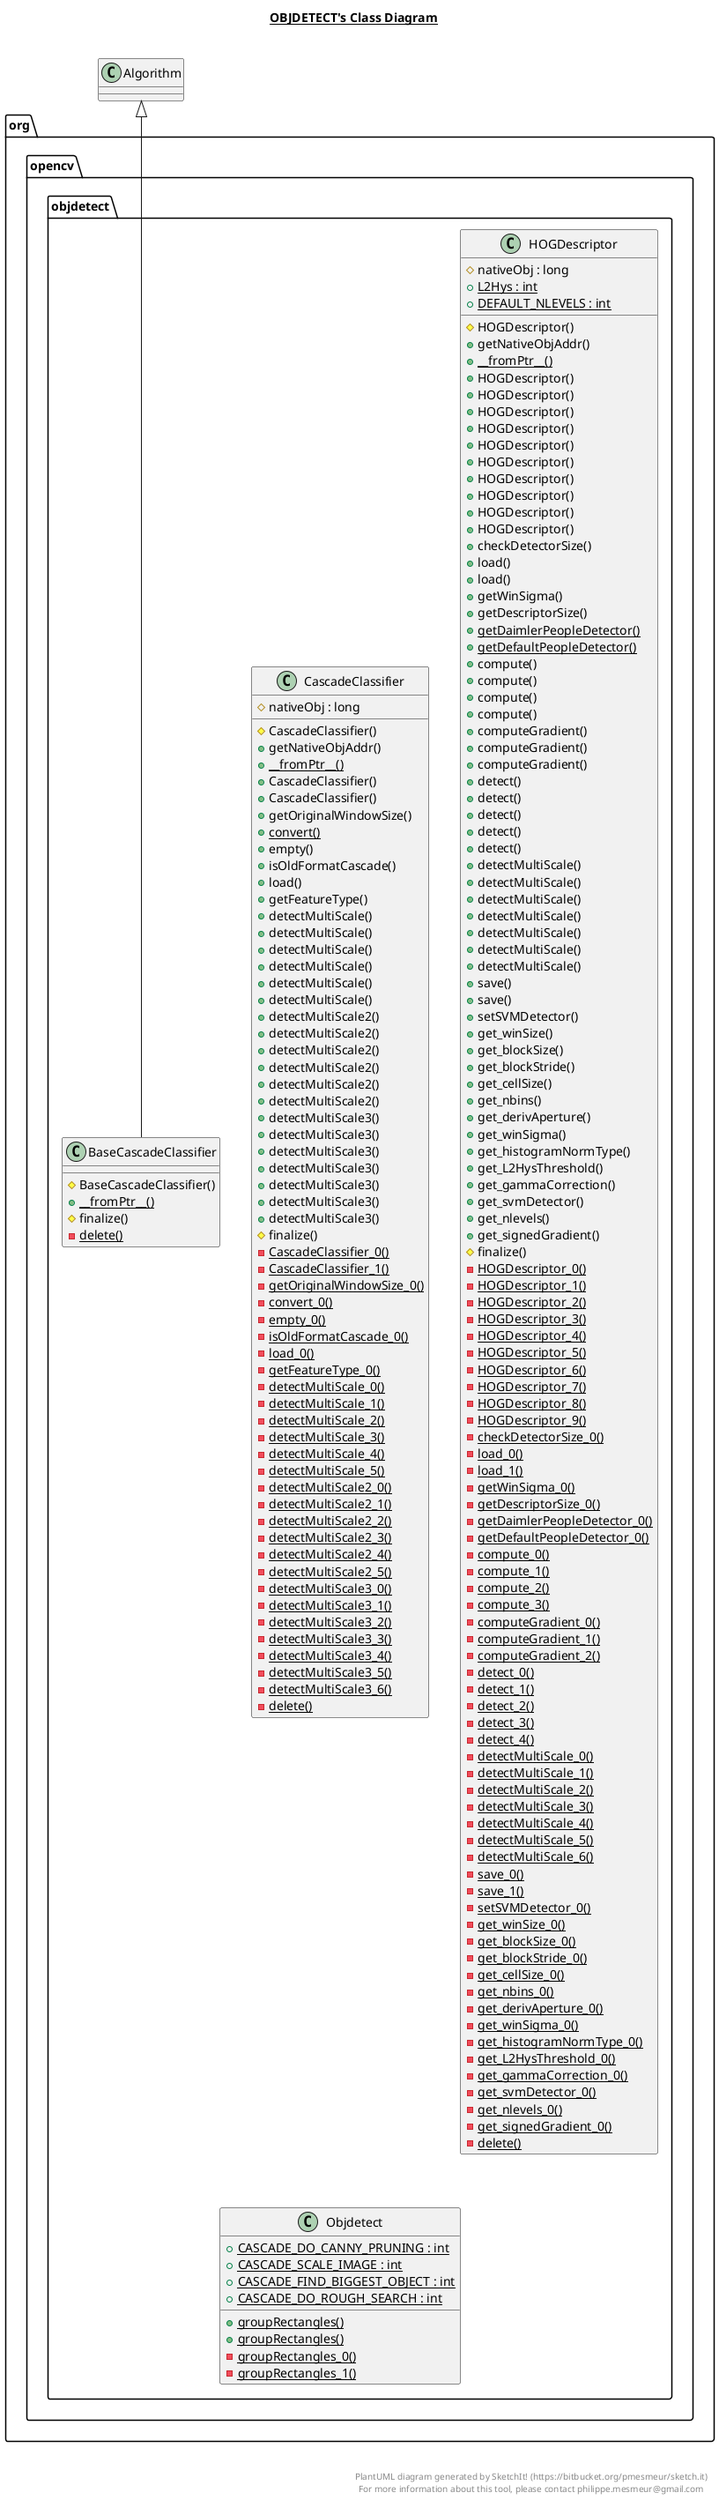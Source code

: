 @startuml

title __OBJDETECT's Class Diagram__\n

  package org.opencv {
    package org.opencv.objdetect {
      class BaseCascadeClassifier {
          # BaseCascadeClassifier()
          {static} + __fromPtr__()
          # finalize()
          {static} - delete()
      }
    }
  }
  

  package org.opencv {
    package org.opencv.objdetect {
      class CascadeClassifier {
          # nativeObj : long
          # CascadeClassifier()
          + getNativeObjAddr()
          {static} + __fromPtr__()
          + CascadeClassifier()
          + CascadeClassifier()
          + getOriginalWindowSize()
          {static} + convert()
          + empty()
          + isOldFormatCascade()
          + load()
          + getFeatureType()
          + detectMultiScale()
          + detectMultiScale()
          + detectMultiScale()
          + detectMultiScale()
          + detectMultiScale()
          + detectMultiScale()
          + detectMultiScale2()
          + detectMultiScale2()
          + detectMultiScale2()
          + detectMultiScale2()
          + detectMultiScale2()
          + detectMultiScale2()
          + detectMultiScale3()
          + detectMultiScale3()
          + detectMultiScale3()
          + detectMultiScale3()
          + detectMultiScale3()
          + detectMultiScale3()
          + detectMultiScale3()
          # finalize()
          {static} - CascadeClassifier_0()
          {static} - CascadeClassifier_1()
          {static} - getOriginalWindowSize_0()
          {static} - convert_0()
          {static} - empty_0()
          {static} - isOldFormatCascade_0()
          {static} - load_0()
          {static} - getFeatureType_0()
          {static} - detectMultiScale_0()
          {static} - detectMultiScale_1()
          {static} - detectMultiScale_2()
          {static} - detectMultiScale_3()
          {static} - detectMultiScale_4()
          {static} - detectMultiScale_5()
          {static} - detectMultiScale2_0()
          {static} - detectMultiScale2_1()
          {static} - detectMultiScale2_2()
          {static} - detectMultiScale2_3()
          {static} - detectMultiScale2_4()
          {static} - detectMultiScale2_5()
          {static} - detectMultiScale3_0()
          {static} - detectMultiScale3_1()
          {static} - detectMultiScale3_2()
          {static} - detectMultiScale3_3()
          {static} - detectMultiScale3_4()
          {static} - detectMultiScale3_5()
          {static} - detectMultiScale3_6()
          {static} - delete()
      }
    }
  }
  

  package org.opencv {
    package org.opencv.objdetect {
      class HOGDescriptor {
          # nativeObj : long
          {static} + L2Hys : int
          {static} + DEFAULT_NLEVELS : int
          # HOGDescriptor()
          + getNativeObjAddr()
          {static} + __fromPtr__()
          + HOGDescriptor()
          + HOGDescriptor()
          + HOGDescriptor()
          + HOGDescriptor()
          + HOGDescriptor()
          + HOGDescriptor()
          + HOGDescriptor()
          + HOGDescriptor()
          + HOGDescriptor()
          + HOGDescriptor()
          + checkDetectorSize()
          + load()
          + load()
          + getWinSigma()
          + getDescriptorSize()
          {static} + getDaimlerPeopleDetector()
          {static} + getDefaultPeopleDetector()
          + compute()
          + compute()
          + compute()
          + compute()
          + computeGradient()
          + computeGradient()
          + computeGradient()
          + detect()
          + detect()
          + detect()
          + detect()
          + detect()
          + detectMultiScale()
          + detectMultiScale()
          + detectMultiScale()
          + detectMultiScale()
          + detectMultiScale()
          + detectMultiScale()
          + detectMultiScale()
          + save()
          + save()
          + setSVMDetector()
          + get_winSize()
          + get_blockSize()
          + get_blockStride()
          + get_cellSize()
          + get_nbins()
          + get_derivAperture()
          + get_winSigma()
          + get_histogramNormType()
          + get_L2HysThreshold()
          + get_gammaCorrection()
          + get_svmDetector()
          + get_nlevels()
          + get_signedGradient()
          # finalize()
          {static} - HOGDescriptor_0()
          {static} - HOGDescriptor_1()
          {static} - HOGDescriptor_2()
          {static} - HOGDescriptor_3()
          {static} - HOGDescriptor_4()
          {static} - HOGDescriptor_5()
          {static} - HOGDescriptor_6()
          {static} - HOGDescriptor_7()
          {static} - HOGDescriptor_8()
          {static} - HOGDescriptor_9()
          {static} - checkDetectorSize_0()
          {static} - load_0()
          {static} - load_1()
          {static} - getWinSigma_0()
          {static} - getDescriptorSize_0()
          {static} - getDaimlerPeopleDetector_0()
          {static} - getDefaultPeopleDetector_0()
          {static} - compute_0()
          {static} - compute_1()
          {static} - compute_2()
          {static} - compute_3()
          {static} - computeGradient_0()
          {static} - computeGradient_1()
          {static} - computeGradient_2()
          {static} - detect_0()
          {static} - detect_1()
          {static} - detect_2()
          {static} - detect_3()
          {static} - detect_4()
          {static} - detectMultiScale_0()
          {static} - detectMultiScale_1()
          {static} - detectMultiScale_2()
          {static} - detectMultiScale_3()
          {static} - detectMultiScale_4()
          {static} - detectMultiScale_5()
          {static} - detectMultiScale_6()
          {static} - save_0()
          {static} - save_1()
          {static} - setSVMDetector_0()
          {static} - get_winSize_0()
          {static} - get_blockSize_0()
          {static} - get_blockStride_0()
          {static} - get_cellSize_0()
          {static} - get_nbins_0()
          {static} - get_derivAperture_0()
          {static} - get_winSigma_0()
          {static} - get_histogramNormType_0()
          {static} - get_L2HysThreshold_0()
          {static} - get_gammaCorrection_0()
          {static} - get_svmDetector_0()
          {static} - get_nlevels_0()
          {static} - get_signedGradient_0()
          {static} - delete()
      }
    }
  }
  

  package org.opencv {
    package org.opencv.objdetect {
      class Objdetect {
          {static} + CASCADE_DO_CANNY_PRUNING : int
          {static} + CASCADE_SCALE_IMAGE : int
          {static} + CASCADE_FIND_BIGGEST_OBJECT : int
          {static} + CASCADE_DO_ROUGH_SEARCH : int
          {static} + groupRectangles()
          {static} + groupRectangles()
          {static} - groupRectangles_0()
          {static} - groupRectangles_1()
      }
    }
  }
  

  BaseCascadeClassifier -up-|> Algorithm


right footer


PlantUML diagram generated by SketchIt! (https://bitbucket.org/pmesmeur/sketch.it)
For more information about this tool, please contact philippe.mesmeur@gmail.com
endfooter

@enduml
